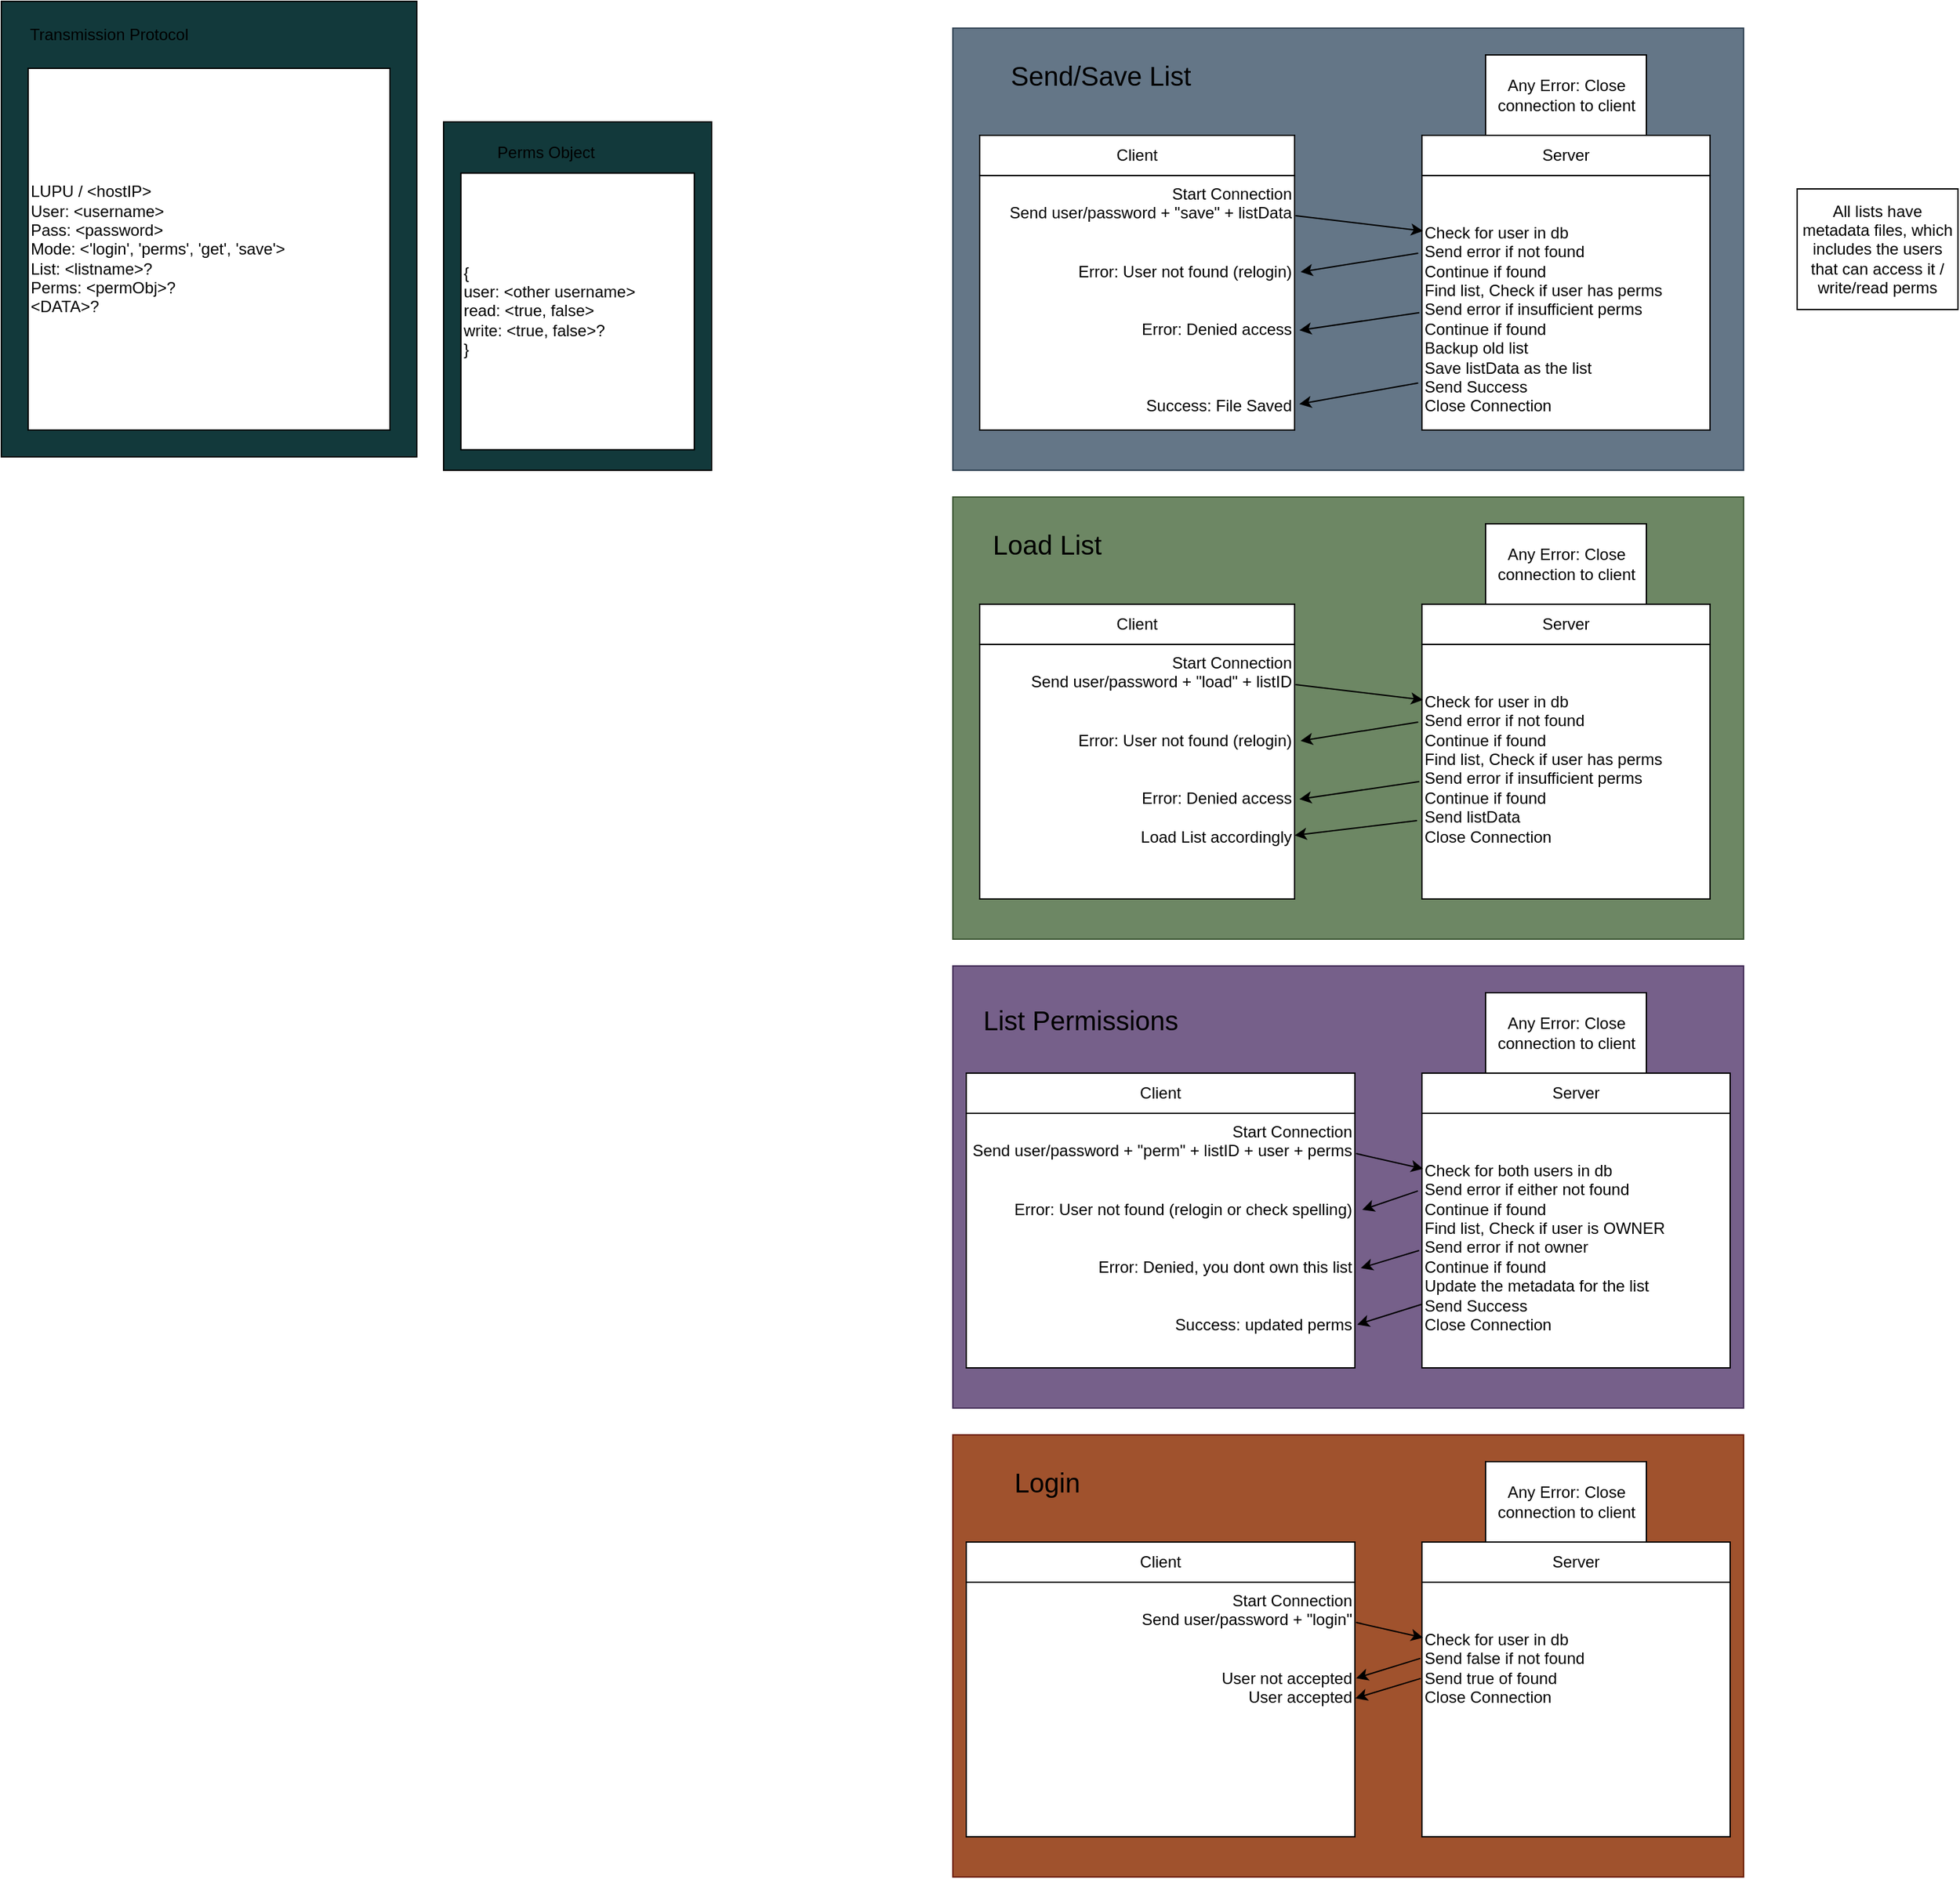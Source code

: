 <mxfile>
    <diagram id="nOQW177BidjiD76-JMUg" name="Page-1">
        <mxGraphModel dx="2275" dy="802" grid="1" gridSize="10" guides="1" tooltips="1" connect="1" arrows="1" fold="1" page="1" pageScale="1" pageWidth="850" pageHeight="1100" math="0" shadow="0">
            <root>
                <mxCell id="0"/>
                <mxCell id="1" parent="0"/>
                <mxCell id="36" value="" style="group" parent="1" vertex="1" connectable="0">
                    <mxGeometry x="90" y="80" width="590" height="330" as="geometry"/>
                </mxCell>
                <mxCell id="19" value="" style="whiteSpace=wrap;html=1;fillColor=#647687;fontColor=#ffffff;strokeColor=#314354;" parent="36" vertex="1">
                    <mxGeometry width="590" height="330" as="geometry"/>
                </mxCell>
                <mxCell id="20" value="Send/Save List" style="text;html=1;align=center;verticalAlign=middle;resizable=0;points=[];autosize=1;strokeColor=none;fillColor=none;fontSize=20;" parent="36" vertex="1">
                    <mxGeometry x="30" y="15" width="160" height="40" as="geometry"/>
                </mxCell>
                <mxCell id="10" value="" style="group" parent="1" vertex="1" connectable="0">
                    <mxGeometry x="440" y="160" width="215" height="220" as="geometry"/>
                </mxCell>
                <mxCell id="3" value="Server" style="whiteSpace=wrap;html=1;" parent="10" vertex="1">
                    <mxGeometry width="215" height="30" as="geometry"/>
                </mxCell>
                <mxCell id="7" value="&lt;br&gt;&lt;br&gt;Check for user in db&lt;br&gt;Send error if not found&lt;br&gt;Continue if found&lt;br&gt;Find list, Check if user has perms&lt;br&gt;Send error if insufficient perms&lt;br&gt;Continue if found&lt;br&gt;Backup old list&lt;br&gt;Save listData as the list&lt;br&gt;Send Success&lt;br&gt;Close Connection" style="whiteSpace=wrap;html=1;verticalAlign=top;align=left;" parent="10" vertex="1">
                    <mxGeometry y="30" width="215" height="190" as="geometry"/>
                </mxCell>
                <mxCell id="11" value="" style="group" parent="1" vertex="1" connectable="0">
                    <mxGeometry x="110" y="160" width="235" height="220" as="geometry"/>
                </mxCell>
                <mxCell id="2" value="Client" style="whiteSpace=wrap;html=1;" parent="11" vertex="1">
                    <mxGeometry width="235" height="30" as="geometry"/>
                </mxCell>
                <mxCell id="6" value="&lt;div style=&quot;&quot;&gt;&lt;span style=&quot;background-color: initial;&quot;&gt;Start Connection&lt;/span&gt;&lt;/div&gt;Send user/password + &quot;save&quot; + listData&lt;br&gt;&lt;br&gt;&lt;br&gt;Error: User not found (relogin)&lt;br&gt;&lt;br&gt;&lt;br&gt;Error: Denied access&lt;br&gt;&lt;br&gt;&lt;br&gt;&lt;br&gt;Success: File Saved" style="whiteSpace=wrap;html=1;verticalAlign=top;align=right;" parent="11" vertex="1">
                    <mxGeometry y="30" width="235" height="190" as="geometry"/>
                </mxCell>
                <mxCell id="12" style="edgeStyle=none;html=1;exitX=1.003;exitY=0.158;exitDx=0;exitDy=0;entryX=0.004;entryY=0.218;entryDx=0;entryDy=0;exitPerimeter=0;entryPerimeter=0;" parent="1" source="6" target="7" edge="1">
                    <mxGeometry relative="1" as="geometry"/>
                </mxCell>
                <mxCell id="13" style="edgeStyle=none;html=1;exitX=-0.013;exitY=0.305;exitDx=0;exitDy=0;entryX=1.019;entryY=0.379;entryDx=0;entryDy=0;entryPerimeter=0;exitPerimeter=0;" parent="1" source="7" target="6" edge="1">
                    <mxGeometry relative="1" as="geometry"/>
                </mxCell>
                <mxCell id="15" value="All lists have metadata files, which includes the users that can access it / write/read perms" style="whiteSpace=wrap;html=1;" parent="1" vertex="1">
                    <mxGeometry x="720" y="200" width="120" height="90" as="geometry"/>
                </mxCell>
                <mxCell id="16" style="edgeStyle=none;html=1;entryX=1.015;entryY=0.608;entryDx=0;entryDy=0;entryPerimeter=0;exitX=-0.009;exitY=0.539;exitDx=0;exitDy=0;exitPerimeter=0;" parent="1" source="7" target="6" edge="1">
                    <mxGeometry relative="1" as="geometry">
                        <mxPoint x="430" y="300" as="sourcePoint"/>
                    </mxGeometry>
                </mxCell>
                <mxCell id="17" style="edgeStyle=none;html=1;exitX=-0.013;exitY=0.815;exitDx=0;exitDy=0;exitPerimeter=0;entryX=1.015;entryY=0.898;entryDx=0;entryDy=0;entryPerimeter=0;" parent="1" source="7" target="6" edge="1">
                    <mxGeometry relative="1" as="geometry">
                        <mxPoint x="350" y="360" as="targetPoint"/>
                    </mxGeometry>
                </mxCell>
                <mxCell id="18" value="Any Error: Close connection to client" style="whiteSpace=wrap;html=1;" parent="1" vertex="1">
                    <mxGeometry x="487.5" y="100" width="120" height="60" as="geometry"/>
                </mxCell>
                <mxCell id="22" value="" style="group;fillColor=#6d8764;fontColor=#ffffff;strokeColor=#3A5431;" parent="1" vertex="1" connectable="0">
                    <mxGeometry x="90" y="430" width="590" height="330" as="geometry"/>
                </mxCell>
                <mxCell id="23" value="" style="whiteSpace=wrap;html=1;fillColor=#6d8764;fontColor=#ffffff;strokeColor=#3A5431;" parent="22" vertex="1">
                    <mxGeometry width="590" height="330" as="geometry"/>
                </mxCell>
                <mxCell id="24" value="Load List" style="text;html=1;align=center;verticalAlign=middle;resizable=0;points=[];autosize=1;strokeColor=none;fillColor=none;fontSize=20;" parent="22" vertex="1">
                    <mxGeometry x="20" y="15" width="100" height="40" as="geometry"/>
                </mxCell>
                <mxCell id="25" value="" style="group" parent="1" vertex="1" connectable="0">
                    <mxGeometry x="440" y="510" width="215" height="220" as="geometry"/>
                </mxCell>
                <mxCell id="26" value="Server" style="whiteSpace=wrap;html=1;" parent="25" vertex="1">
                    <mxGeometry width="215" height="30" as="geometry"/>
                </mxCell>
                <mxCell id="27" value="&lt;br&gt;&lt;br&gt;Check for user in db&lt;br&gt;Send error if not found&lt;br&gt;Continue if found&lt;br&gt;Find list, Check if user has perms&lt;br&gt;Send error if insufficient perms&lt;br&gt;Continue if found&lt;br&gt;Send listData&lt;br&gt;Close Connection" style="whiteSpace=wrap;html=1;verticalAlign=top;align=left;" parent="25" vertex="1">
                    <mxGeometry y="30" width="215" height="190" as="geometry"/>
                </mxCell>
                <mxCell id="28" value="" style="group" parent="1" vertex="1" connectable="0">
                    <mxGeometry x="110" y="510" width="235" height="220" as="geometry"/>
                </mxCell>
                <mxCell id="29" value="Client" style="whiteSpace=wrap;html=1;" parent="28" vertex="1">
                    <mxGeometry width="235" height="30" as="geometry"/>
                </mxCell>
                <mxCell id="30" value="Start Connection&lt;br&gt;Send user/password + &quot;load&quot; + listID&lt;br&gt;&lt;br&gt;&lt;br&gt;Error: User not found (relogin)&lt;br&gt;&lt;br&gt;&lt;br&gt;Error: Denied access&lt;br&gt;&lt;br&gt;Load List accordingly&lt;br&gt;&lt;div style=&quot;&quot;&gt;&lt;/div&gt;" style="whiteSpace=wrap;html=1;verticalAlign=top;align=right;" parent="28" vertex="1">
                    <mxGeometry y="30" width="235" height="190" as="geometry"/>
                </mxCell>
                <mxCell id="31" style="edgeStyle=none;html=1;exitX=1.003;exitY=0.158;exitDx=0;exitDy=0;entryX=0.004;entryY=0.218;entryDx=0;entryDy=0;exitPerimeter=0;entryPerimeter=0;" parent="1" source="30" target="27" edge="1">
                    <mxGeometry relative="1" as="geometry"/>
                </mxCell>
                <mxCell id="32" style="edgeStyle=none;html=1;exitX=-0.013;exitY=0.305;exitDx=0;exitDy=0;entryX=1.019;entryY=0.379;entryDx=0;entryDy=0;entryPerimeter=0;exitPerimeter=0;" parent="1" source="27" target="30" edge="1">
                    <mxGeometry relative="1" as="geometry"/>
                </mxCell>
                <mxCell id="33" style="edgeStyle=none;html=1;entryX=1.015;entryY=0.608;entryDx=0;entryDy=0;entryPerimeter=0;exitX=-0.009;exitY=0.539;exitDx=0;exitDy=0;exitPerimeter=0;" parent="1" source="27" target="30" edge="1">
                    <mxGeometry relative="1" as="geometry">
                        <mxPoint x="430" y="650" as="sourcePoint"/>
                    </mxGeometry>
                </mxCell>
                <mxCell id="34" style="edgeStyle=none;html=1;exitX=-0.017;exitY=0.692;exitDx=0;exitDy=0;exitPerimeter=0;entryX=1;entryY=0.75;entryDx=0;entryDy=0;" parent="1" source="27" target="30" edge="1">
                    <mxGeometry relative="1" as="geometry">
                        <mxPoint x="340" y="780" as="targetPoint"/>
                    </mxGeometry>
                </mxCell>
                <mxCell id="35" value="Any Error: Close connection to client" style="whiteSpace=wrap;html=1;" parent="1" vertex="1">
                    <mxGeometry x="487.5" y="450" width="120" height="60" as="geometry"/>
                </mxCell>
                <mxCell id="38" value="" style="group" parent="1" vertex="1" connectable="0">
                    <mxGeometry x="90" y="780" width="590" height="330" as="geometry"/>
                </mxCell>
                <mxCell id="39" value="" style="whiteSpace=wrap;html=1;fillColor=#76608a;fontColor=#ffffff;strokeColor=#432D57;" parent="38" vertex="1">
                    <mxGeometry width="590" height="330" as="geometry"/>
                </mxCell>
                <mxCell id="40" value="List Permissions" style="text;html=1;align=center;verticalAlign=middle;resizable=0;points=[];autosize=1;strokeColor=none;fillColor=none;fontSize=20;" parent="38" vertex="1">
                    <mxGeometry x="10" y="20" width="170" height="40" as="geometry"/>
                </mxCell>
                <mxCell id="41" value="" style="group" parent="1" vertex="1" connectable="0">
                    <mxGeometry x="440" y="860" width="230" height="220" as="geometry"/>
                </mxCell>
                <mxCell id="42" value="Server" style="whiteSpace=wrap;html=1;" parent="41" vertex="1">
                    <mxGeometry width="230.0" height="30" as="geometry"/>
                </mxCell>
                <mxCell id="43" value="&lt;br&gt;&lt;br&gt;Check for both users in db&lt;br&gt;Send error if either not found&lt;br&gt;Continue if found&lt;br&gt;Find list, Check if user is OWNER&lt;br&gt;Send error if not owner&lt;br&gt;Continue if found&lt;br&gt;Update the metadata for the list&lt;br&gt;Send Success&lt;br&gt;Close Connection" style="whiteSpace=wrap;html=1;verticalAlign=top;align=left;" parent="41" vertex="1">
                    <mxGeometry y="30" width="230.0" height="190" as="geometry"/>
                </mxCell>
                <mxCell id="44" value="" style="group" parent="1" vertex="1" connectable="0">
                    <mxGeometry x="100" y="860" width="290" height="220" as="geometry"/>
                </mxCell>
                <mxCell id="45" value="Client" style="whiteSpace=wrap;html=1;" parent="44" vertex="1">
                    <mxGeometry width="290.0" height="30" as="geometry"/>
                </mxCell>
                <mxCell id="46" value="Start Connection&lt;br&gt;Send user/password + &quot;perm&quot; + listID + user + perms&lt;br&gt;&lt;br&gt;&lt;br&gt;Error: User not found (relogin or check spelling)&lt;br&gt;&lt;br&gt;&lt;br&gt;Error: Denied, you dont own this list&lt;br&gt;&lt;br&gt;&lt;br&gt;Success: updated perms&lt;br&gt;&lt;div style=&quot;&quot;&gt;&lt;/div&gt;" style="whiteSpace=wrap;html=1;verticalAlign=top;align=right;" parent="44" vertex="1">
                    <mxGeometry y="30" width="290.0" height="190" as="geometry"/>
                </mxCell>
                <mxCell id="47" style="edgeStyle=none;html=1;exitX=1.003;exitY=0.158;exitDx=0;exitDy=0;entryX=0.004;entryY=0.218;entryDx=0;entryDy=0;exitPerimeter=0;entryPerimeter=0;" parent="1" source="46" target="43" edge="1">
                    <mxGeometry relative="1" as="geometry"/>
                </mxCell>
                <mxCell id="48" style="edgeStyle=none;html=1;exitX=-0.013;exitY=0.305;exitDx=0;exitDy=0;entryX=1.019;entryY=0.379;entryDx=0;entryDy=0;entryPerimeter=0;exitPerimeter=0;" parent="1" source="43" target="46" edge="1">
                    <mxGeometry relative="1" as="geometry"/>
                </mxCell>
                <mxCell id="49" style="edgeStyle=none;html=1;entryX=1.015;entryY=0.608;entryDx=0;entryDy=0;entryPerimeter=0;exitX=-0.009;exitY=0.539;exitDx=0;exitDy=0;exitPerimeter=0;" parent="1" source="43" target="46" edge="1">
                    <mxGeometry relative="1" as="geometry">
                        <mxPoint x="430" y="1000" as="sourcePoint"/>
                    </mxGeometry>
                </mxCell>
                <mxCell id="50" style="edgeStyle=none;html=1;exitX=0;exitY=0.75;exitDx=0;exitDy=0;entryX=1.006;entryY=0.83;entryDx=0;entryDy=0;entryPerimeter=0;" parent="1" source="43" target="46" edge="1">
                    <mxGeometry relative="1" as="geometry">
                        <mxPoint x="340" y="1130" as="targetPoint"/>
                    </mxGeometry>
                </mxCell>
                <mxCell id="51" value="Any Error: Close connection to client" style="whiteSpace=wrap;html=1;" parent="1" vertex="1">
                    <mxGeometry x="487.5" y="800" width="120" height="60" as="geometry"/>
                </mxCell>
                <mxCell id="52" value="" style="group;fillColor=#a0522d;fontColor=#ffffff;strokeColor=#6D1F00;" vertex="1" connectable="0" parent="1">
                    <mxGeometry x="90" y="1130" width="590" height="330" as="geometry"/>
                </mxCell>
                <mxCell id="53" value="" style="whiteSpace=wrap;html=1;fillColor=#a0522d;fontColor=#ffffff;strokeColor=#6D1F00;" vertex="1" parent="52">
                    <mxGeometry width="590" height="330" as="geometry"/>
                </mxCell>
                <mxCell id="54" value="Login" style="text;html=1;align=center;verticalAlign=middle;resizable=0;points=[];autosize=1;strokeColor=none;fillColor=none;fontSize=20;" vertex="1" parent="52">
                    <mxGeometry x="35" y="15" width="70" height="40" as="geometry"/>
                </mxCell>
                <mxCell id="55" value="" style="group" vertex="1" connectable="0" parent="1">
                    <mxGeometry x="440" y="1210" width="230" height="220" as="geometry"/>
                </mxCell>
                <mxCell id="56" value="Server" style="whiteSpace=wrap;html=1;" vertex="1" parent="55">
                    <mxGeometry width="230.0" height="30" as="geometry"/>
                </mxCell>
                <mxCell id="57" value="&lt;br&gt;&lt;br&gt;Check for user in db&lt;br&gt;Send false if not found&lt;br&gt;Send true of found&lt;br&gt;Close Connection" style="whiteSpace=wrap;html=1;verticalAlign=top;align=left;" vertex="1" parent="55">
                    <mxGeometry y="30" width="230.0" height="190" as="geometry"/>
                </mxCell>
                <mxCell id="58" value="" style="group" vertex="1" connectable="0" parent="1">
                    <mxGeometry x="100" y="1210" width="290" height="220" as="geometry"/>
                </mxCell>
                <mxCell id="59" value="Client" style="whiteSpace=wrap;html=1;" vertex="1" parent="58">
                    <mxGeometry width="290.0" height="30" as="geometry"/>
                </mxCell>
                <mxCell id="60" value="Start Connection&lt;br&gt;Send user/password + &quot;login&quot;&lt;br&gt;&lt;br&gt;&lt;br&gt;User not accepted&lt;br&gt;User accepted&lt;br&gt;&lt;div style=&quot;&quot;&gt;&lt;/div&gt;" style="whiteSpace=wrap;html=1;verticalAlign=top;align=right;" vertex="1" parent="58">
                    <mxGeometry y="30" width="290.0" height="190" as="geometry"/>
                </mxCell>
                <mxCell id="61" style="edgeStyle=none;html=1;exitX=1.003;exitY=0.158;exitDx=0;exitDy=0;entryX=0.004;entryY=0.218;entryDx=0;entryDy=0;exitPerimeter=0;entryPerimeter=0;" edge="1" parent="1" source="60" target="57">
                    <mxGeometry relative="1" as="geometry"/>
                </mxCell>
                <mxCell id="62" style="edgeStyle=none;html=1;exitX=-0.005;exitY=0.299;exitDx=0;exitDy=0;entryX=1.003;entryY=0.377;entryDx=0;entryDy=0;entryPerimeter=0;exitPerimeter=0;" edge="1" parent="1" source="57" target="60">
                    <mxGeometry relative="1" as="geometry"/>
                </mxCell>
                <mxCell id="65" value="Any Error: Close connection to client" style="whiteSpace=wrap;html=1;" vertex="1" parent="1">
                    <mxGeometry x="487.5" y="1150" width="120" height="60" as="geometry"/>
                </mxCell>
                <mxCell id="66" style="edgeStyle=none;html=1;exitX=-0.004;exitY=0.378;exitDx=0;exitDy=0;entryX=1.001;entryY=0.456;entryDx=0;entryDy=0;entryPerimeter=0;exitPerimeter=0;" edge="1" parent="1" source="57" target="60">
                    <mxGeometry relative="1" as="geometry">
                        <mxPoint x="447.01" y="1307.95" as="sourcePoint"/>
                        <mxPoint x="405.51" y="1322.01" as="targetPoint"/>
                    </mxGeometry>
                </mxCell>
                <mxCell id="70" value="" style="group" vertex="1" connectable="0" parent="1">
                    <mxGeometry x="-620" y="60" width="310" height="340" as="geometry"/>
                </mxCell>
                <mxCell id="67" value="" style="whiteSpace=wrap;html=1;fillColor=#12393B;" vertex="1" parent="70">
                    <mxGeometry width="310" height="340" as="geometry"/>
                </mxCell>
                <mxCell id="68" value="Transmission Protocol" style="text;html=1;align=center;verticalAlign=middle;resizable=0;points=[];autosize=1;strokeColor=none;fillColor=none;" vertex="1" parent="70">
                    <mxGeometry x="10" y="10" width="140" height="30" as="geometry"/>
                </mxCell>
                <mxCell id="69" value="LUPU / &amp;lt;hostIP&amp;gt;&lt;br&gt;User: &amp;lt;username&amp;gt;&lt;br&gt;Pass: &amp;lt;password&amp;gt;&lt;br&gt;Mode: &amp;lt;'login', 'perms', 'get', 'save'&amp;gt;&lt;br&gt;List: &amp;lt;listname&amp;gt;?&lt;br&gt;Perms: &amp;lt;permObj&amp;gt;?&lt;br&gt;&amp;lt;DATA&amp;gt;?" style="whiteSpace=wrap;html=1;align=left;verticalAlign=middle;" vertex="1" parent="70">
                    <mxGeometry x="20" y="50" width="270" height="270" as="geometry"/>
                </mxCell>
                <mxCell id="71" value="" style="group" vertex="1" connectable="0" parent="1">
                    <mxGeometry x="-290" y="150" width="200" height="260" as="geometry"/>
                </mxCell>
                <mxCell id="72" value="" style="whiteSpace=wrap;html=1;fillColor=#12393B;" vertex="1" parent="71">
                    <mxGeometry width="200" height="260" as="geometry"/>
                </mxCell>
                <mxCell id="73" value="Perms Object" style="text;html=1;align=center;verticalAlign=middle;resizable=0;points=[];autosize=1;strokeColor=none;fillColor=none;" vertex="1" parent="71">
                    <mxGeometry x="26.452" y="7.647" width="100" height="30" as="geometry"/>
                </mxCell>
                <mxCell id="74" value="{&lt;br&gt;user: &amp;lt;other username&amp;gt;&lt;br&gt;read: &amp;lt;true, false&amp;gt;&lt;br&gt;write: &amp;lt;true, false&amp;gt;?&lt;br&gt;}" style="whiteSpace=wrap;html=1;align=left;verticalAlign=middle;" vertex="1" parent="71">
                    <mxGeometry x="12.903" y="38.235" width="174.194" height="206.471" as="geometry"/>
                </mxCell>
            </root>
        </mxGraphModel>
    </diagram>
</mxfile>